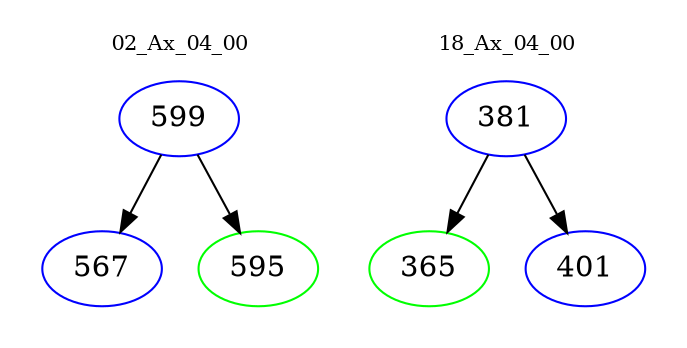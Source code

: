digraph{
subgraph cluster_0 {
color = white
label = "02_Ax_04_00";
fontsize=10;
T0_599 [label="599", color="blue"]
T0_599 -> T0_567 [color="black"]
T0_567 [label="567", color="blue"]
T0_599 -> T0_595 [color="black"]
T0_595 [label="595", color="green"]
}
subgraph cluster_1 {
color = white
label = "18_Ax_04_00";
fontsize=10;
T1_381 [label="381", color="blue"]
T1_381 -> T1_365 [color="black"]
T1_365 [label="365", color="green"]
T1_381 -> T1_401 [color="black"]
T1_401 [label="401", color="blue"]
}
}
